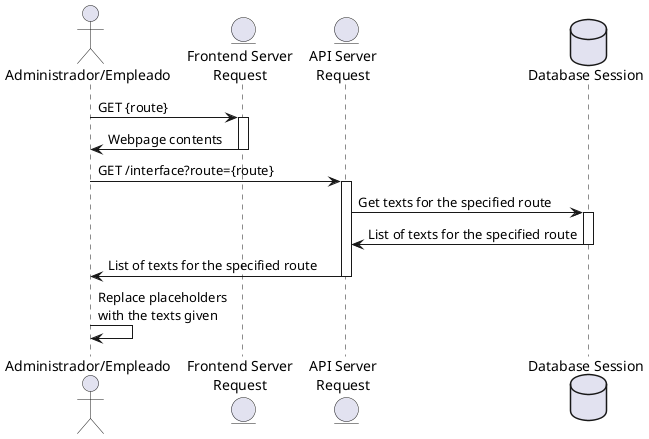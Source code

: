 @startuml sequence1

actor "Administrador/Empleado" as user
entity "Frontend Server\nRequest" as fe
entity "API Server\nRequest" as api
database "Database Session" as db

user -> fe : GET {route}
activate fe
fe -> user : Webpage contents
deactivate fe

user -> api : GET /interface?route={route}
activate api
api -> db : Get texts for the specified route
activate db
db -> api : List of texts for the specified route
deactivate db
api -> user : List of texts for the specified route
deactivate api
user -> user : Replace placeholders\nwith the texts given

@enduml